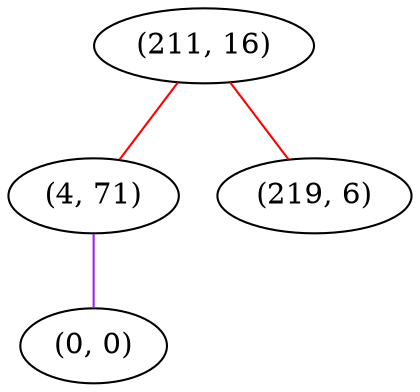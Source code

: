 graph "" {
"(211, 16)";
"(4, 71)";
"(0, 0)";
"(219, 6)";
"(211, 16)" -- "(4, 71)"  [color=red, key=0, weight=1];
"(211, 16)" -- "(219, 6)"  [color=red, key=0, weight=1];
"(4, 71)" -- "(0, 0)"  [color=purple, key=0, weight=4];
}
